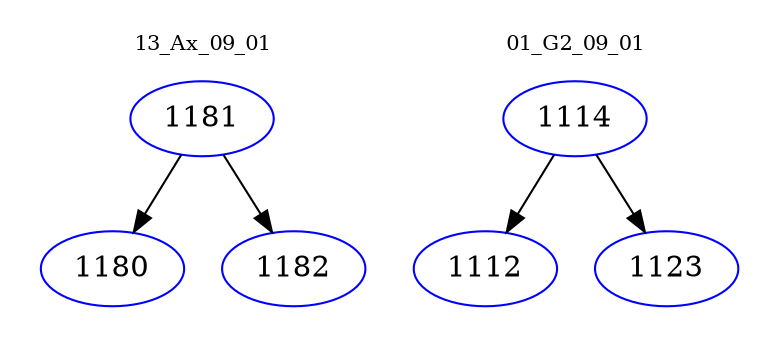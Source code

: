 digraph{
subgraph cluster_0 {
color = white
label = "13_Ax_09_01";
fontsize=10;
T0_1181 [label="1181", color="blue"]
T0_1181 -> T0_1180 [color="black"]
T0_1180 [label="1180", color="blue"]
T0_1181 -> T0_1182 [color="black"]
T0_1182 [label="1182", color="blue"]
}
subgraph cluster_1 {
color = white
label = "01_G2_09_01";
fontsize=10;
T1_1114 [label="1114", color="blue"]
T1_1114 -> T1_1112 [color="black"]
T1_1112 [label="1112", color="blue"]
T1_1114 -> T1_1123 [color="black"]
T1_1123 [label="1123", color="blue"]
}
}
